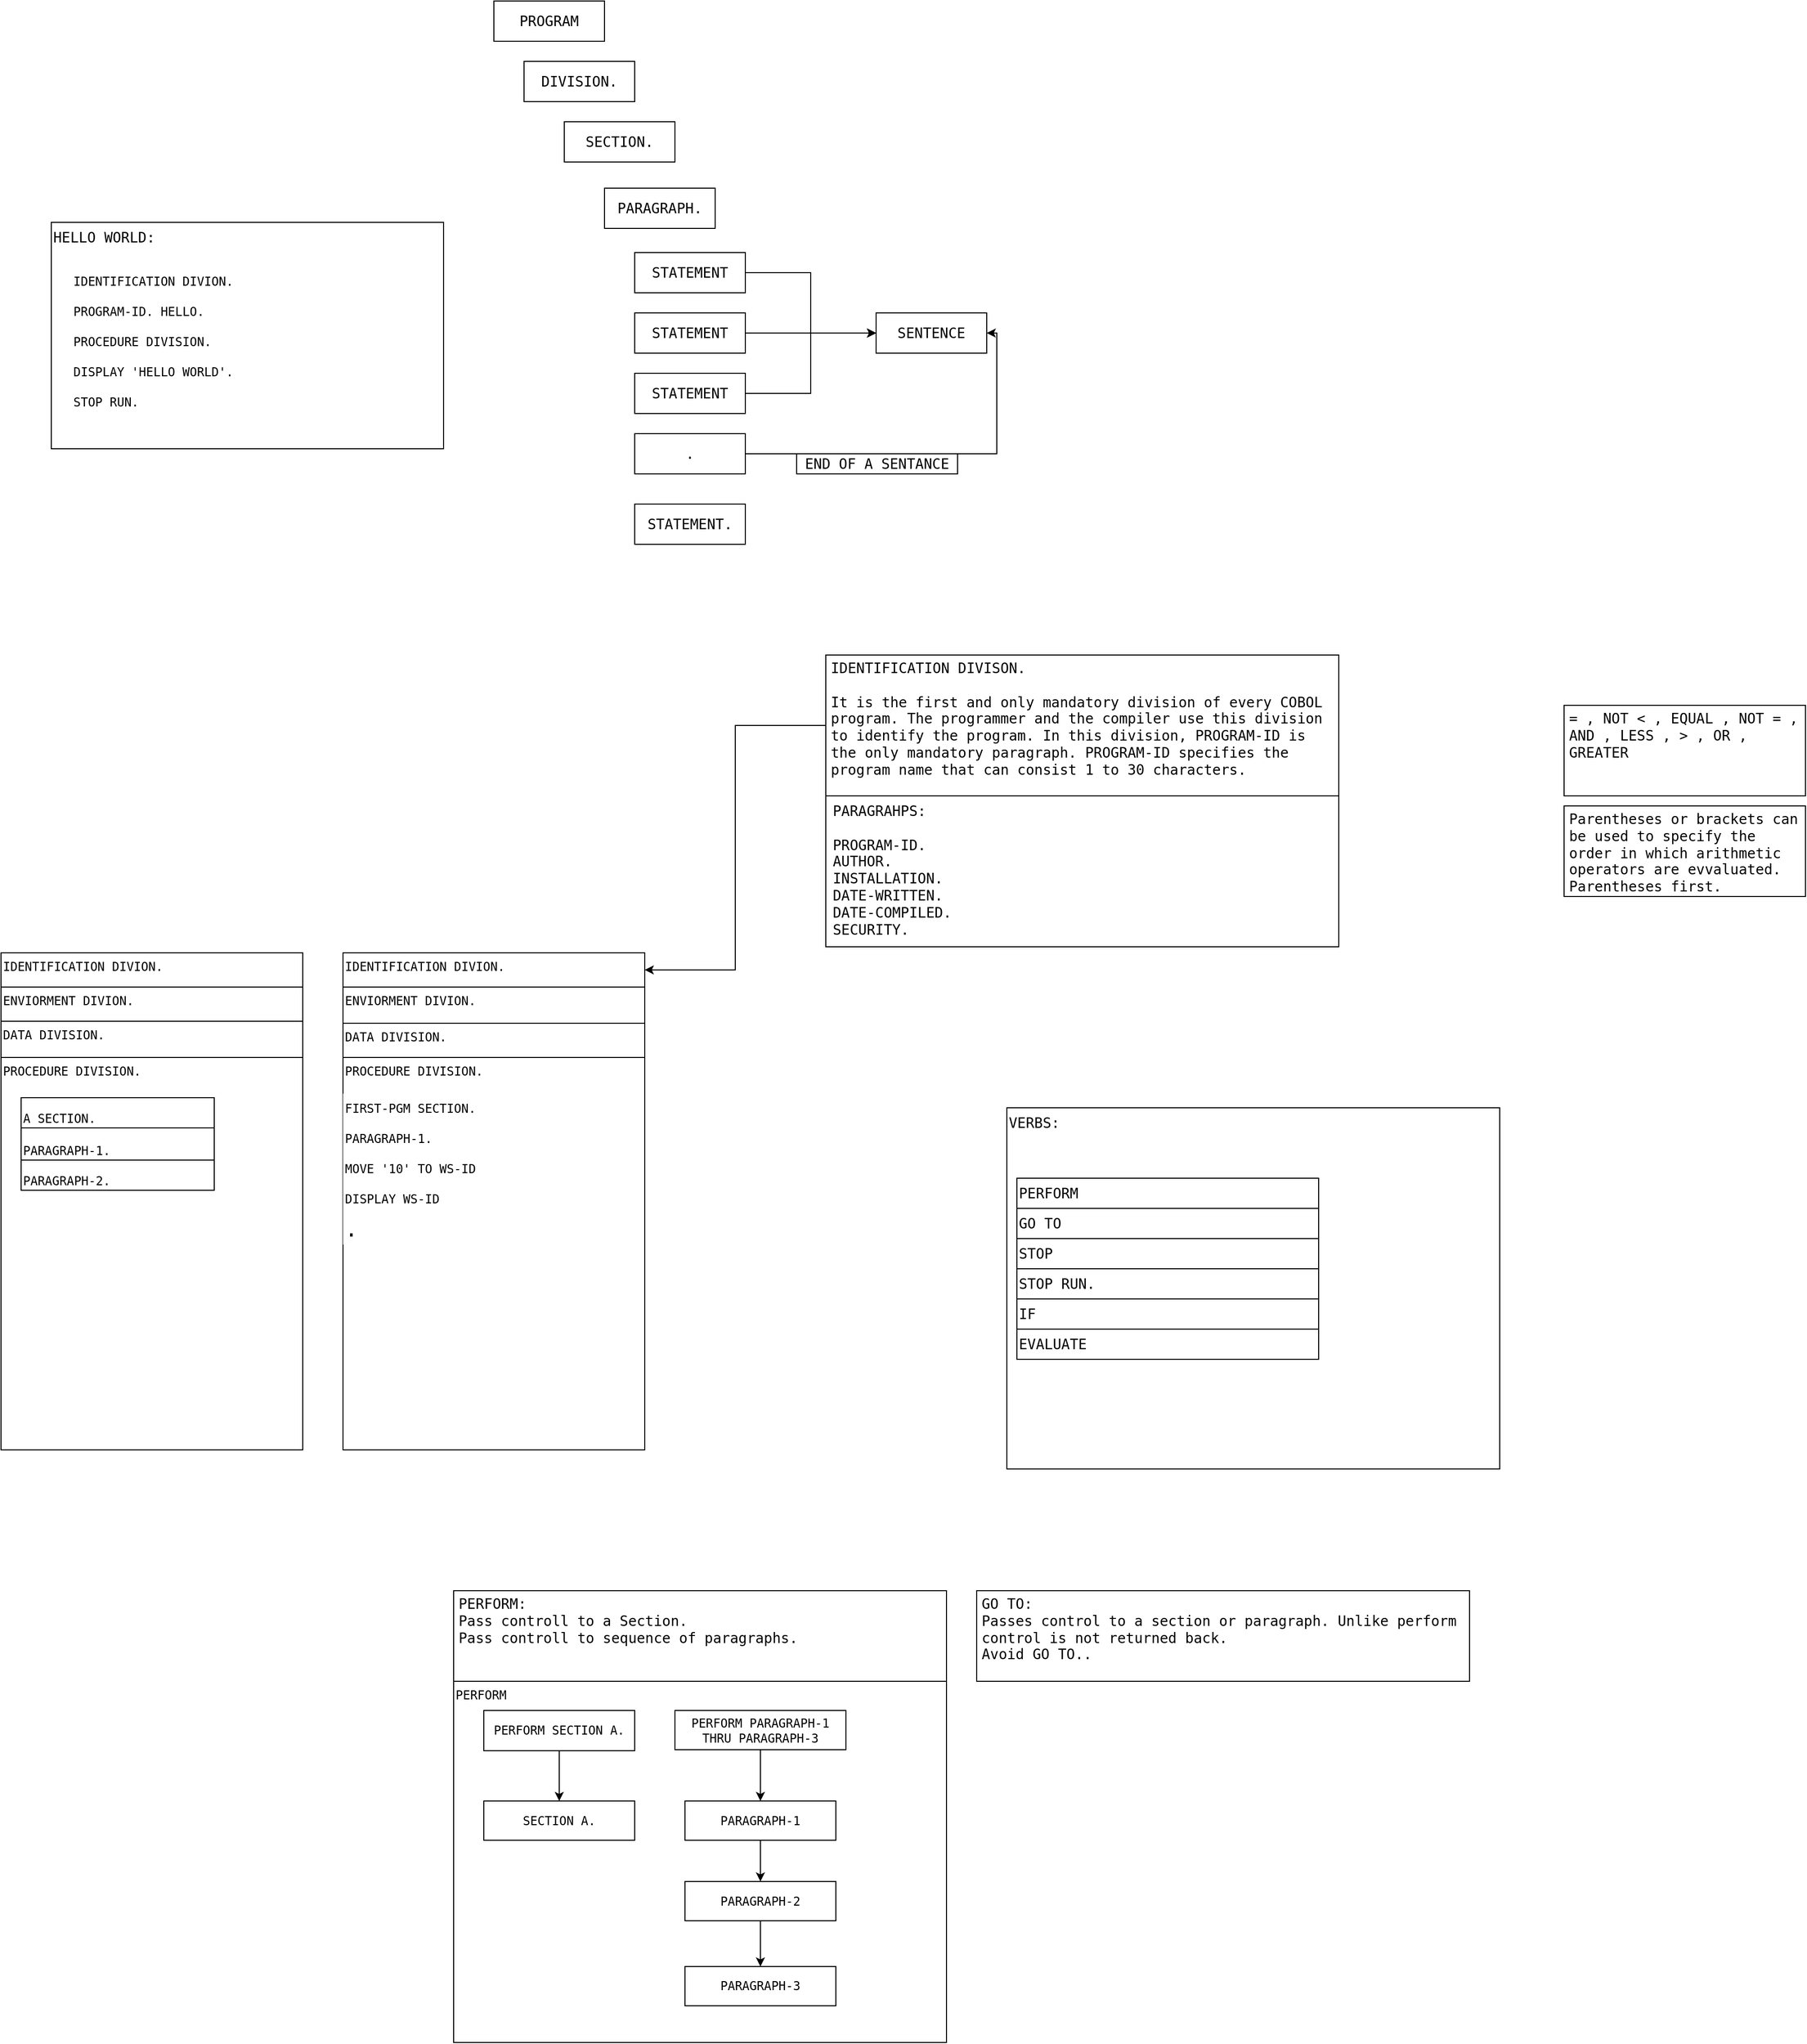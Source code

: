<mxfile version="17.1.4" type="github">
  <diagram id="C5RBs43oDa-KdzZeNtuy" name="Page-1">
    <mxGraphModel dx="2062" dy="2323" grid="1" gridSize="10" guides="1" tooltips="1" connect="1" arrows="1" fold="1" page="1" pageScale="1" pageWidth="827" pageHeight="1169" math="0" shadow="0">
      <root>
        <mxCell id="WIyWlLk6GJQsqaUBKTNV-0" />
        <mxCell id="WIyWlLk6GJQsqaUBKTNV-1" parent="WIyWlLk6GJQsqaUBKTNV-0" />
        <mxCell id="2tYrgcLPRN9kF1lHlc3L-101" value="&lt;font style=&quot;font-size: 14px&quot;&gt;HELLO WORLD:&lt;/font&gt;" style="rounded=0;whiteSpace=wrap;html=1;sketch=0;fontSize=12;align=left;verticalAlign=top;fontFamily=monospace,monospace;" vertex="1" parent="WIyWlLk6GJQsqaUBKTNV-1">
          <mxGeometry x="150" y="-740" width="390" height="225" as="geometry" />
        </mxCell>
        <mxCell id="2tYrgcLPRN9kF1lHlc3L-31" value="PROCEDURE DIVISION." style="rounded=0;whiteSpace=wrap;html=1;sketch=0;verticalAlign=top;align=left;fontFamily=monospace,monospace;" vertex="1" parent="WIyWlLk6GJQsqaUBKTNV-1">
          <mxGeometry x="100" y="90" width="300" height="390" as="geometry" />
        </mxCell>
        <mxCell id="zkfFHV4jXpPFQw0GAbJ--17" value="A SECTION." style="swimlane;fontStyle=0;align=left;verticalAlign=bottom;childLayout=stackLayout;horizontal=1;startSize=30;horizontalStack=0;resizeParent=1;resizeLast=0;collapsible=1;marginBottom=0;rounded=0;shadow=0;strokeWidth=1;spacingBottom=0;spacingRight=0;fontFamily=monospace,monospace;" parent="WIyWlLk6GJQsqaUBKTNV-1" vertex="1">
          <mxGeometry x="120" y="130" width="192" height="92" as="geometry">
            <mxRectangle x="120" y="200" width="160" height="26" as="alternateBounds" />
          </mxGeometry>
        </mxCell>
        <mxCell id="2tYrgcLPRN9kF1lHlc3L-23" value="PARAGRAPH-1." style="swimlane;fontStyle=0;align=left;verticalAlign=bottom;childLayout=stackLayout;horizontal=1;startSize=32;horizontalStack=0;resizeParent=1;resizeLast=0;collapsible=1;marginBottom=0;rounded=0;shadow=0;strokeWidth=1;fontFamily=monospace,monospace;" vertex="1" collapsed="1" parent="zkfFHV4jXpPFQw0GAbJ--17">
          <mxGeometry y="30" width="192" height="32" as="geometry">
            <mxRectangle y="30" width="192" height="174" as="alternateBounds" />
          </mxGeometry>
        </mxCell>
        <mxCell id="2tYrgcLPRN9kF1lHlc3L-25" value="    Statement" style="text;align=left;verticalAlign=top;spacingLeft=4;spacingRight=4;overflow=hidden;rotatable=0;points=[[0,0.5],[1,0.5]];portConstraint=eastwest;rounded=0;shadow=0;html=0;" vertex="1" parent="2tYrgcLPRN9kF1lHlc3L-23">
          <mxGeometry y="32" width="192" height="26" as="geometry" />
        </mxCell>
        <mxCell id="2tYrgcLPRN9kF1lHlc3L-26" value="    Statement" style="text;align=left;verticalAlign=top;spacingLeft=4;spacingRight=4;overflow=hidden;rotatable=0;points=[[0,0.5],[1,0.5]];portConstraint=eastwest;rounded=0;shadow=0;html=0;" vertex="1" parent="2tYrgcLPRN9kF1lHlc3L-23">
          <mxGeometry y="58" width="192" height="28" as="geometry" />
        </mxCell>
        <mxCell id="2tYrgcLPRN9kF1lHlc3L-27" value="    ." style="text;align=left;verticalAlign=top;spacingLeft=4;spacingRight=4;overflow=hidden;rotatable=0;points=[[0,0.5],[1,0.5]];portConstraint=eastwest;rounded=0;shadow=0;html=0;" vertex="1" parent="2tYrgcLPRN9kF1lHlc3L-23">
          <mxGeometry y="86" width="192" height="28" as="geometry" />
        </mxCell>
        <mxCell id="2tYrgcLPRN9kF1lHlc3L-28" value="" style="line;html=1;strokeWidth=1;align=left;verticalAlign=middle;spacingTop=-1;spacingLeft=3;spacingRight=3;rotatable=0;labelPosition=right;points=[];portConstraint=eastwest;" vertex="1" parent="2tYrgcLPRN9kF1lHlc3L-23">
          <mxGeometry y="114" width="192" height="8" as="geometry" />
        </mxCell>
        <mxCell id="2tYrgcLPRN9kF1lHlc3L-29" value="    Statement." style="text;align=left;verticalAlign=top;spacingLeft=4;spacingRight=4;overflow=hidden;rotatable=0;points=[[0,0.5],[1,0.5]];portConstraint=eastwest;rounded=0;shadow=0;html=0;" vertex="1" parent="2tYrgcLPRN9kF1lHlc3L-23">
          <mxGeometry y="122" width="192" height="26" as="geometry" />
        </mxCell>
        <mxCell id="2tYrgcLPRN9kF1lHlc3L-32" value="    Statement." style="text;align=left;verticalAlign=top;spacingLeft=4;spacingRight=4;overflow=hidden;rotatable=0;points=[[0,0.5],[1,0.5]];portConstraint=eastwest;rounded=0;shadow=0;html=0;" vertex="1" parent="2tYrgcLPRN9kF1lHlc3L-23">
          <mxGeometry y="148" width="192" height="26" as="geometry" />
        </mxCell>
        <mxCell id="2tYrgcLPRN9kF1lHlc3L-5" value="PARAGRAPH-2." style="swimlane;fontStyle=0;align=left;verticalAlign=bottom;childLayout=stackLayout;horizontal=1;startSize=30;horizontalStack=0;resizeParent=1;resizeLast=0;collapsible=1;marginBottom=0;rounded=0;shadow=0;strokeWidth=1;fontFamily=monospace,monospace;" vertex="1" collapsed="1" parent="zkfFHV4jXpPFQw0GAbJ--17">
          <mxGeometry y="62" width="192" height="30" as="geometry">
            <mxRectangle y="62" width="192" height="118" as="alternateBounds" />
          </mxGeometry>
        </mxCell>
        <mxCell id="2tYrgcLPRN9kF1lHlc3L-7" value="    Statement" style="text;align=left;verticalAlign=top;spacingLeft=4;spacingRight=4;overflow=hidden;rotatable=0;points=[[0,0.5],[1,0.5]];portConstraint=eastwest;rounded=0;shadow=0;html=0;" vertex="1" parent="2tYrgcLPRN9kF1lHlc3L-5">
          <mxGeometry y="30" width="192" height="26" as="geometry" />
        </mxCell>
        <mxCell id="2tYrgcLPRN9kF1lHlc3L-14" value="    Statement" style="text;align=left;verticalAlign=top;spacingLeft=4;spacingRight=4;overflow=hidden;rotatable=0;points=[[0,0.5],[1,0.5]];portConstraint=eastwest;rounded=0;shadow=0;html=0;" vertex="1" parent="2tYrgcLPRN9kF1lHlc3L-5">
          <mxGeometry y="56" width="192" height="28" as="geometry" />
        </mxCell>
        <mxCell id="2tYrgcLPRN9kF1lHlc3L-11" value="" style="line;html=1;strokeWidth=1;align=left;verticalAlign=middle;spacingTop=-1;spacingLeft=3;spacingRight=3;rotatable=0;labelPosition=right;points=[];portConstraint=eastwest;" vertex="1" parent="2tYrgcLPRN9kF1lHlc3L-5">
          <mxGeometry y="84" width="192" height="8" as="geometry" />
        </mxCell>
        <mxCell id="2tYrgcLPRN9kF1lHlc3L-8" value="    Statement." style="text;align=left;verticalAlign=top;spacingLeft=4;spacingRight=4;overflow=hidden;rotatable=0;points=[[0,0.5],[1,0.5]];portConstraint=eastwest;rounded=0;shadow=0;html=0;" vertex="1" parent="2tYrgcLPRN9kF1lHlc3L-5">
          <mxGeometry y="92" width="192" height="24" as="geometry" />
        </mxCell>
        <mxCell id="2tYrgcLPRN9kF1lHlc3L-33" value="DATA DIVISION." style="rounded=0;whiteSpace=wrap;html=1;sketch=0;verticalAlign=top;align=left;fontFamily=monospace,monospace;" vertex="1" parent="WIyWlLk6GJQsqaUBKTNV-1">
          <mxGeometry x="100" y="54" width="300" height="36" as="geometry" />
        </mxCell>
        <mxCell id="2tYrgcLPRN9kF1lHlc3L-34" value="ENVIORMENT DIVION." style="rounded=0;whiteSpace=wrap;html=1;sketch=0;verticalAlign=top;align=left;fontFamily=monospace,monospace;" vertex="1" parent="WIyWlLk6GJQsqaUBKTNV-1">
          <mxGeometry x="100" y="20" width="300" height="34" as="geometry" />
        </mxCell>
        <mxCell id="2tYrgcLPRN9kF1lHlc3L-35" value="IDENTIFICATION DIVION." style="rounded=0;whiteSpace=wrap;html=1;sketch=0;verticalAlign=top;align=left;fontFamily=monospace,monospace;" vertex="1" parent="WIyWlLk6GJQsqaUBKTNV-1">
          <mxGeometry x="100" y="-14" width="300" height="34" as="geometry" />
        </mxCell>
        <mxCell id="2tYrgcLPRN9kF1lHlc3L-41" value="PROCEDURE DIVISION." style="rounded=0;whiteSpace=wrap;html=1;sketch=0;verticalAlign=top;align=left;fontFamily=monospace,monospace;" vertex="1" parent="WIyWlLk6GJQsqaUBKTNV-1">
          <mxGeometry x="440" y="90" width="300" height="390" as="geometry" />
        </mxCell>
        <mxCell id="2tYrgcLPRN9kF1lHlc3L-55" value="DATA DIVISION." style="rounded=0;whiteSpace=wrap;html=1;sketch=0;verticalAlign=top;align=left;fontFamily=monospace,monospace;" vertex="1" parent="WIyWlLk6GJQsqaUBKTNV-1">
          <mxGeometry x="440" y="56" width="300" height="34" as="geometry" />
        </mxCell>
        <mxCell id="2tYrgcLPRN9kF1lHlc3L-56" value="ENVIORMENT DIVION." style="rounded=0;whiteSpace=wrap;html=1;sketch=0;verticalAlign=top;align=left;fontFamily=monospace,monospace;" vertex="1" parent="WIyWlLk6GJQsqaUBKTNV-1">
          <mxGeometry x="440" y="20" width="300" height="36" as="geometry" />
        </mxCell>
        <mxCell id="2tYrgcLPRN9kF1lHlc3L-57" value="IDENTIFICATION DIVION." style="rounded=0;whiteSpace=wrap;html=1;sketch=0;verticalAlign=top;align=left;fontFamily=monospace,monospace;" vertex="1" parent="WIyWlLk6GJQsqaUBKTNV-1">
          <mxGeometry x="440" y="-14" width="300" height="34" as="geometry" />
        </mxCell>
        <mxCell id="2tYrgcLPRN9kF1lHlc3L-36" value="FIRST-PGM SECTION." style="rounded=0;whiteSpace=wrap;html=1;sketch=0;strokeColor=none;align=left;fontFamily=monospace,monospace;" vertex="1" parent="WIyWlLk6GJQsqaUBKTNV-1">
          <mxGeometry x="440" y="126" width="150" height="30" as="geometry" />
        </mxCell>
        <mxCell id="2tYrgcLPRN9kF1lHlc3L-37" value="PARAGRAPH-1." style="rounded=0;whiteSpace=wrap;html=1;sketch=0;strokeColor=none;align=left;fontFamily=monospace,monospace;" vertex="1" parent="WIyWlLk6GJQsqaUBKTNV-1">
          <mxGeometry x="440" y="156" width="150" height="30" as="geometry" />
        </mxCell>
        <mxCell id="2tYrgcLPRN9kF1lHlc3L-38" value="MOVE &#39;10&#39; TO WS-ID" style="rounded=0;whiteSpace=wrap;html=1;sketch=0;strokeColor=none;align=left;fontFamily=monospace,monospace;" vertex="1" parent="WIyWlLk6GJQsqaUBKTNV-1">
          <mxGeometry x="440" y="186" width="150" height="30" as="geometry" />
        </mxCell>
        <mxCell id="2tYrgcLPRN9kF1lHlc3L-39" value="DISPLAY WS-ID" style="rounded=0;whiteSpace=wrap;html=1;sketch=0;strokeColor=none;align=left;fontFamily=monospace,monospace;" vertex="1" parent="WIyWlLk6GJQsqaUBKTNV-1">
          <mxGeometry x="440" y="216" width="150" height="30" as="geometry" />
        </mxCell>
        <mxCell id="2tYrgcLPRN9kF1lHlc3L-40" value="&lt;font style=&quot;font-size: 21px&quot;&gt;.&lt;/font&gt;" style="rounded=0;whiteSpace=wrap;html=1;sketch=0;strokeColor=none;align=left;fontFamily=monospace,monospace;" vertex="1" parent="WIyWlLk6GJQsqaUBKTNV-1">
          <mxGeometry x="440" y="246" width="150" height="30" as="geometry" />
        </mxCell>
        <mxCell id="2tYrgcLPRN9kF1lHlc3L-58" value="IDENTIFICATION DIVISON.&lt;br&gt;&lt;br&gt;It is the first and only mandatory division of every COBOL program. The programmer and the compiler use this division to identify the program. In this division, PROGRAM-ID is the only mandatory paragraph. PROGRAM-ID specifies the program name that can consist 1 to 30 characters." style="rounded=0;sketch=0;fontSize=14;align=left;verticalAlign=top;fontFamily=monospace,monospace;spacing=0;whiteSpace=wrap;html=1;spacingTop=0;spacingLeft=5;spacingRight=5;" vertex="1" parent="WIyWlLk6GJQsqaUBKTNV-1">
          <mxGeometry x="920" y="-310" width="510" height="140" as="geometry" />
        </mxCell>
        <mxCell id="2tYrgcLPRN9kF1lHlc3L-59" value="" style="endArrow=classic;html=1;rounded=0;fontSize=21;edgeStyle=orthogonalEdgeStyle;entryX=1;entryY=0.5;entryDx=0;entryDy=0;exitX=0;exitY=0.5;exitDx=0;exitDy=0;fontFamily=monospace,monospace;" edge="1" parent="WIyWlLk6GJQsqaUBKTNV-1" source="2tYrgcLPRN9kF1lHlc3L-58" target="2tYrgcLPRN9kF1lHlc3L-57">
          <mxGeometry width="50" height="50" relative="1" as="geometry">
            <mxPoint x="970" y="102" as="sourcePoint" />
            <mxPoint x="1020" y="52" as="targetPoint" />
          </mxGeometry>
        </mxCell>
        <mxCell id="2tYrgcLPRN9kF1lHlc3L-60" value="PERFORM" style="rounded=0;whiteSpace=wrap;html=1;sketch=0;fontSize=12;align=left;verticalAlign=top;fontFamily=monospace,monospace;" vertex="1" parent="WIyWlLk6GJQsqaUBKTNV-1">
          <mxGeometry x="550" y="710" width="490" height="359" as="geometry" />
        </mxCell>
        <mxCell id="2tYrgcLPRN9kF1lHlc3L-64" style="edgeStyle=orthogonalEdgeStyle;rounded=0;orthogonalLoop=1;jettySize=auto;html=1;exitX=0.5;exitY=1;exitDx=0;exitDy=0;entryX=0.5;entryY=0;entryDx=0;entryDy=0;fontSize=12;fontFamily=monospace,monospace;" edge="1" parent="WIyWlLk6GJQsqaUBKTNV-1" source="2tYrgcLPRN9kF1lHlc3L-61" target="2tYrgcLPRN9kF1lHlc3L-63">
          <mxGeometry relative="1" as="geometry" />
        </mxCell>
        <mxCell id="2tYrgcLPRN9kF1lHlc3L-61" value="PERFORM SECTION A." style="rounded=0;whiteSpace=wrap;html=1;sketch=0;fontSize=12;fontFamily=monospace,monospace;" vertex="1" parent="WIyWlLk6GJQsqaUBKTNV-1">
          <mxGeometry x="580" y="739" width="150" height="40" as="geometry" />
        </mxCell>
        <mxCell id="2tYrgcLPRN9kF1lHlc3L-68" style="edgeStyle=orthogonalEdgeStyle;rounded=0;orthogonalLoop=1;jettySize=auto;html=1;exitX=0.5;exitY=1;exitDx=0;exitDy=0;entryX=0.5;entryY=0;entryDx=0;entryDy=0;fontSize=12;fontFamily=monospace,monospace;" edge="1" parent="WIyWlLk6GJQsqaUBKTNV-1" source="2tYrgcLPRN9kF1lHlc3L-62" target="2tYrgcLPRN9kF1lHlc3L-65">
          <mxGeometry relative="1" as="geometry" />
        </mxCell>
        <mxCell id="2tYrgcLPRN9kF1lHlc3L-62" value="PERFORM PARAGRAPH-1&lt;br&gt;THRU PARAGRAPH-3" style="rounded=0;whiteSpace=wrap;html=1;sketch=0;fontSize=12;fontFamily=monospace,monospace;" vertex="1" parent="WIyWlLk6GJQsqaUBKTNV-1">
          <mxGeometry x="770" y="739" width="170" height="39" as="geometry" />
        </mxCell>
        <mxCell id="2tYrgcLPRN9kF1lHlc3L-63" value="SECTION A." style="rounded=0;whiteSpace=wrap;html=1;sketch=0;fontSize=12;fontFamily=monospace,monospace;" vertex="1" parent="WIyWlLk6GJQsqaUBKTNV-1">
          <mxGeometry x="580" y="829" width="150" height="39" as="geometry" />
        </mxCell>
        <mxCell id="2tYrgcLPRN9kF1lHlc3L-69" style="edgeStyle=orthogonalEdgeStyle;rounded=0;orthogonalLoop=1;jettySize=auto;html=1;exitX=0.5;exitY=1;exitDx=0;exitDy=0;fontSize=12;fontFamily=monospace,monospace;" edge="1" parent="WIyWlLk6GJQsqaUBKTNV-1" source="2tYrgcLPRN9kF1lHlc3L-65" target="2tYrgcLPRN9kF1lHlc3L-66">
          <mxGeometry relative="1" as="geometry" />
        </mxCell>
        <mxCell id="2tYrgcLPRN9kF1lHlc3L-65" value="PARAGRAPH-1" style="rounded=0;whiteSpace=wrap;html=1;sketch=0;fontSize=12;fontFamily=monospace,monospace;" vertex="1" parent="WIyWlLk6GJQsqaUBKTNV-1">
          <mxGeometry x="780" y="829" width="150" height="39" as="geometry" />
        </mxCell>
        <mxCell id="2tYrgcLPRN9kF1lHlc3L-70" style="edgeStyle=orthogonalEdgeStyle;rounded=0;orthogonalLoop=1;jettySize=auto;html=1;exitX=0.5;exitY=1;exitDx=0;exitDy=0;fontSize=12;fontFamily=monospace,monospace;" edge="1" parent="WIyWlLk6GJQsqaUBKTNV-1" source="2tYrgcLPRN9kF1lHlc3L-66" target="2tYrgcLPRN9kF1lHlc3L-67">
          <mxGeometry relative="1" as="geometry" />
        </mxCell>
        <mxCell id="2tYrgcLPRN9kF1lHlc3L-66" value="PARAGRAPH-2" style="rounded=0;whiteSpace=wrap;html=1;sketch=0;fontSize=12;fontFamily=monospace,monospace;" vertex="1" parent="WIyWlLk6GJQsqaUBKTNV-1">
          <mxGeometry x="780" y="909" width="150" height="39" as="geometry" />
        </mxCell>
        <mxCell id="2tYrgcLPRN9kF1lHlc3L-67" value="PARAGRAPH-3" style="rounded=0;whiteSpace=wrap;html=1;sketch=0;fontSize=12;fontFamily=monospace,monospace;" vertex="1" parent="WIyWlLk6GJQsqaUBKTNV-1">
          <mxGeometry x="780" y="993.5" width="150" height="39" as="geometry" />
        </mxCell>
        <mxCell id="2tYrgcLPRN9kF1lHlc3L-72" style="edgeStyle=orthogonalEdgeStyle;rounded=0;orthogonalLoop=1;jettySize=auto;html=1;exitX=0.5;exitY=1;exitDx=0;exitDy=0;fontSize=12;fontFamily=monospace,monospace;" edge="1" parent="WIyWlLk6GJQsqaUBKTNV-1">
          <mxGeometry relative="1" as="geometry">
            <mxPoint x="795" y="710" as="sourcePoint" />
            <mxPoint x="795" y="710" as="targetPoint" />
          </mxGeometry>
        </mxCell>
        <mxCell id="2tYrgcLPRN9kF1lHlc3L-76" value="&lt;font&gt;IDENTIFICATION DIVION.&lt;/font&gt;" style="rounded=0;whiteSpace=wrap;html=1;sketch=0;verticalAlign=top;align=left;fontFamily=monospace,monospace;strokeColor=none;" vertex="1" parent="WIyWlLk6GJQsqaUBKTNV-1">
          <mxGeometry x="170" y="-695" width="300" height="30" as="geometry" />
        </mxCell>
        <mxCell id="2tYrgcLPRN9kF1lHlc3L-77" value="PROGRAM-ID. HELLO." style="rounded=0;whiteSpace=wrap;html=1;sketch=0;verticalAlign=top;align=left;fontFamily=monospace,monospace;strokeColor=none;" vertex="1" parent="WIyWlLk6GJQsqaUBKTNV-1">
          <mxGeometry x="170" y="-665" width="300" height="30" as="geometry" />
        </mxCell>
        <mxCell id="2tYrgcLPRN9kF1lHlc3L-78" value="PROCEDURE DIVISION." style="rounded=0;whiteSpace=wrap;html=1;sketch=0;verticalAlign=top;align=left;fontFamily=monospace,monospace;strokeColor=none;" vertex="1" parent="WIyWlLk6GJQsqaUBKTNV-1">
          <mxGeometry x="170" y="-635" width="300" height="30" as="geometry" />
        </mxCell>
        <mxCell id="2tYrgcLPRN9kF1lHlc3L-79" value="DISPLAY &#39;HELLO WORLD&#39;." style="rounded=0;whiteSpace=wrap;html=1;sketch=0;verticalAlign=top;align=left;fontFamily=monospace,monospace;strokeColor=none;" vertex="1" parent="WIyWlLk6GJQsqaUBKTNV-1">
          <mxGeometry x="170" y="-605" width="300" height="30" as="geometry" />
        </mxCell>
        <mxCell id="2tYrgcLPRN9kF1lHlc3L-80" value="&lt;div&gt;STOP RUN.&lt;/div&gt;&lt;div&gt;&lt;br&gt;&lt;/div&gt;" style="rounded=0;whiteSpace=wrap;html=1;sketch=0;verticalAlign=top;align=left;fontFamily=monospace,monospace;strokeColor=none;" vertex="1" parent="WIyWlLk6GJQsqaUBKTNV-1">
          <mxGeometry x="170" y="-575" width="300" height="30" as="geometry" />
        </mxCell>
        <mxCell id="2tYrgcLPRN9kF1lHlc3L-81" value="&lt;div style=&quot;font-size: 14px&quot;&gt;&lt;font style=&quot;font-size: 14px&quot;&gt;PARAGRAHPS:&lt;/font&gt;&lt;/div&gt;&lt;div style=&quot;font-size: 14px&quot;&gt;&lt;font style=&quot;font-size: 14px&quot;&gt;&lt;br&gt;&lt;/font&gt;&lt;/div&gt;&lt;div style=&quot;font-size: 14px&quot;&gt;&lt;font style=&quot;font-size: 14px&quot;&gt;PROGRAM-ID.&lt;/font&gt;&lt;/div&gt;&lt;div style=&quot;font-size: 14px&quot;&gt;&lt;font style=&quot;font-size: 14px&quot;&gt;AUTHOR.&lt;/font&gt;&lt;/div&gt;&lt;div style=&quot;font-size: 14px&quot;&gt;&lt;font style=&quot;font-size: 14px&quot;&gt;INSTALLATION.&lt;/font&gt;&lt;/div&gt;&lt;div style=&quot;font-size: 14px&quot;&gt;&lt;font style=&quot;font-size: 14px&quot;&gt;DATE-WRITTEN.&lt;/font&gt;&lt;/div&gt;&lt;div style=&quot;font-size: 14px&quot;&gt;&lt;font style=&quot;font-size: 14px&quot;&gt;DATE-COMPILED.&lt;/font&gt;&lt;/div&gt;&lt;div style=&quot;font-size: 14px&quot;&gt;&lt;font style=&quot;font-size: 14px&quot;&gt;SECURITY.&lt;/font&gt;&lt;/div&gt;" style="rounded=0;whiteSpace=wrap;html=1;sketch=0;verticalAlign=top;align=left;fontFamily=monospace,monospace;spacingLeft=5;spacingRight=5;" vertex="1" parent="WIyWlLk6GJQsqaUBKTNV-1">
          <mxGeometry x="920" y="-170" width="510" height="150" as="geometry" />
        </mxCell>
        <mxCell id="2tYrgcLPRN9kF1lHlc3L-82" value="PROGRAM" style="rounded=0;whiteSpace=wrap;html=1;sketch=0;fontFamily=monospace,monospace;fontSize=14;" vertex="1" parent="WIyWlLk6GJQsqaUBKTNV-1">
          <mxGeometry x="590" y="-960" width="110" height="40" as="geometry" />
        </mxCell>
        <mxCell id="2tYrgcLPRN9kF1lHlc3L-83" value="DIVISION." style="rounded=0;whiteSpace=wrap;html=1;sketch=0;fontFamily=monospace,monospace;fontSize=14;" vertex="1" parent="WIyWlLk6GJQsqaUBKTNV-1">
          <mxGeometry x="620" y="-900" width="110" height="40" as="geometry" />
        </mxCell>
        <mxCell id="2tYrgcLPRN9kF1lHlc3L-84" value="SECTION." style="rounded=0;whiteSpace=wrap;html=1;sketch=0;fontFamily=monospace,monospace;fontSize=14;" vertex="1" parent="WIyWlLk6GJQsqaUBKTNV-1">
          <mxGeometry x="660" y="-840" width="110" height="40" as="geometry" />
        </mxCell>
        <mxCell id="2tYrgcLPRN9kF1lHlc3L-85" value="PARAGRAPH." style="rounded=0;whiteSpace=wrap;html=1;sketch=0;fontFamily=monospace,monospace;fontSize=14;" vertex="1" parent="WIyWlLk6GJQsqaUBKTNV-1">
          <mxGeometry x="700" y="-774" width="110" height="40" as="geometry" />
        </mxCell>
        <mxCell id="2tYrgcLPRN9kF1lHlc3L-86" value="STATEMENT" style="rounded=0;whiteSpace=wrap;html=1;sketch=0;fontFamily=monospace,monospace;fontSize=14;" vertex="1" parent="WIyWlLk6GJQsqaUBKTNV-1">
          <mxGeometry x="730" y="-710" width="110" height="40" as="geometry" />
        </mxCell>
        <mxCell id="2tYrgcLPRN9kF1lHlc3L-87" value="STATEMENT" style="rounded=0;whiteSpace=wrap;html=1;sketch=0;fontFamily=monospace,monospace;fontSize=14;" vertex="1" parent="WIyWlLk6GJQsqaUBKTNV-1">
          <mxGeometry x="730" y="-650" width="110" height="40" as="geometry" />
        </mxCell>
        <mxCell id="2tYrgcLPRN9kF1lHlc3L-88" value="STATEMENT" style="rounded=0;whiteSpace=wrap;html=1;sketch=0;fontFamily=monospace,monospace;fontSize=14;" vertex="1" parent="WIyWlLk6GJQsqaUBKTNV-1">
          <mxGeometry x="730" y="-590" width="110" height="40" as="geometry" />
        </mxCell>
        <mxCell id="2tYrgcLPRN9kF1lHlc3L-89" value="." style="rounded=0;whiteSpace=wrap;html=1;sketch=0;fontFamily=monospace,monospace;fontSize=14;" vertex="1" parent="WIyWlLk6GJQsqaUBKTNV-1">
          <mxGeometry x="730" y="-530" width="110" height="40" as="geometry" />
        </mxCell>
        <mxCell id="2tYrgcLPRN9kF1lHlc3L-90" value="STATEMENT." style="rounded=0;whiteSpace=wrap;html=1;sketch=0;fontFamily=monospace,monospace;fontSize=14;" vertex="1" parent="WIyWlLk6GJQsqaUBKTNV-1">
          <mxGeometry x="730" y="-460" width="110" height="40" as="geometry" />
        </mxCell>
        <mxCell id="2tYrgcLPRN9kF1lHlc3L-91" value="SENTENCE" style="rounded=0;whiteSpace=wrap;html=1;sketch=0;fontFamily=monospace,monospace;fontSize=14;" vertex="1" parent="WIyWlLk6GJQsqaUBKTNV-1">
          <mxGeometry x="970" y="-650" width="110" height="40" as="geometry" />
        </mxCell>
        <mxCell id="2tYrgcLPRN9kF1lHlc3L-92" value="" style="endArrow=classic;html=1;rounded=0;fontSize=21;edgeStyle=orthogonalEdgeStyle;entryX=0;entryY=0.5;entryDx=0;entryDy=0;exitX=1;exitY=0.5;exitDx=0;exitDy=0;fontFamily=monospace,monospace;" edge="1" parent="WIyWlLk6GJQsqaUBKTNV-1" source="2tYrgcLPRN9kF1lHlc3L-86" target="2tYrgcLPRN9kF1lHlc3L-91">
          <mxGeometry width="50" height="50" relative="1" as="geometry">
            <mxPoint x="1300" y="-697.5" as="sourcePoint" />
            <mxPoint x="1120" y="-442.5" as="targetPoint" />
          </mxGeometry>
        </mxCell>
        <mxCell id="2tYrgcLPRN9kF1lHlc3L-93" value="" style="endArrow=classic;html=1;rounded=0;fontSize=21;edgeStyle=orthogonalEdgeStyle;entryX=0;entryY=0.5;entryDx=0;entryDy=0;exitX=1;exitY=0.5;exitDx=0;exitDy=0;fontFamily=monospace,monospace;" edge="1" parent="WIyWlLk6GJQsqaUBKTNV-1" source="2tYrgcLPRN9kF1lHlc3L-87" target="2tYrgcLPRN9kF1lHlc3L-91">
          <mxGeometry width="50" height="50" relative="1" as="geometry">
            <mxPoint x="850" y="-680" as="sourcePoint" />
            <mxPoint x="980" y="-600" as="targetPoint" />
          </mxGeometry>
        </mxCell>
        <mxCell id="2tYrgcLPRN9kF1lHlc3L-94" value="" style="endArrow=classic;html=1;rounded=0;fontSize=21;edgeStyle=orthogonalEdgeStyle;entryX=0;entryY=0.5;entryDx=0;entryDy=0;exitX=1;exitY=0.5;exitDx=0;exitDy=0;fontFamily=monospace,monospace;" edge="1" parent="WIyWlLk6GJQsqaUBKTNV-1" source="2tYrgcLPRN9kF1lHlc3L-88" target="2tYrgcLPRN9kF1lHlc3L-91">
          <mxGeometry width="50" height="50" relative="1" as="geometry">
            <mxPoint x="850" y="-620" as="sourcePoint" />
            <mxPoint x="980" y="-600" as="targetPoint" />
          </mxGeometry>
        </mxCell>
        <mxCell id="2tYrgcLPRN9kF1lHlc3L-95" value="" style="endArrow=classic;html=1;rounded=0;fontSize=21;edgeStyle=orthogonalEdgeStyle;entryX=1;entryY=0.5;entryDx=0;entryDy=0;exitX=1;exitY=0.5;exitDx=0;exitDy=0;fontFamily=monospace,monospace;" edge="1" parent="WIyWlLk6GJQsqaUBKTNV-1" source="2tYrgcLPRN9kF1lHlc3L-89" target="2tYrgcLPRN9kF1lHlc3L-91">
          <mxGeometry width="50" height="50" relative="1" as="geometry">
            <mxPoint x="980" y="-480" as="sourcePoint" />
            <mxPoint x="1110" y="-540" as="targetPoint" />
          </mxGeometry>
        </mxCell>
        <mxCell id="2tYrgcLPRN9kF1lHlc3L-96" value="END OF A SENTANCE" style="rounded=0;whiteSpace=wrap;html=1;sketch=0;fontFamily=monospace,monospace;fontSize=14;" vertex="1" parent="WIyWlLk6GJQsqaUBKTNV-1">
          <mxGeometry x="891" y="-510" width="160" height="20" as="geometry" />
        </mxCell>
        <mxCell id="2tYrgcLPRN9kF1lHlc3L-97" value="&lt;font style=&quot;font-size: 14px&quot;&gt;VERBS:&lt;/font&gt;" style="rounded=0;whiteSpace=wrap;html=1;sketch=0;fontSize=12;align=left;verticalAlign=top;fontFamily=monospace,monospace;" vertex="1" parent="WIyWlLk6GJQsqaUBKTNV-1">
          <mxGeometry x="1100" y="140" width="490" height="359" as="geometry" />
        </mxCell>
        <mxCell id="2tYrgcLPRN9kF1lHlc3L-98" value="&lt;font style=&quot;font-size: 14px&quot;&gt;PERFORM&lt;/font&gt;" style="rounded=0;whiteSpace=wrap;html=1;sketch=0;verticalAlign=top;align=left;fontFamily=monospace,monospace;" vertex="1" parent="WIyWlLk6GJQsqaUBKTNV-1">
          <mxGeometry x="1110" y="210" width="300" height="30" as="geometry" />
        </mxCell>
        <mxCell id="2tYrgcLPRN9kF1lHlc3L-99" value="&lt;font style=&quot;font-size: 14px&quot;&gt;GO TO&lt;/font&gt;" style="rounded=0;whiteSpace=wrap;html=1;sketch=0;verticalAlign=top;align=left;fontFamily=monospace,monospace;" vertex="1" parent="WIyWlLk6GJQsqaUBKTNV-1">
          <mxGeometry x="1110" y="240" width="300" height="30" as="geometry" />
        </mxCell>
        <mxCell id="2tYrgcLPRN9kF1lHlc3L-100" value="PERFORM:&lt;br&gt;&lt;div&gt;Pass controll to a Section.&lt;/div&gt;&lt;div&gt;Pass controll to sequence of paragraphs.&lt;br&gt;&lt;/div&gt;&lt;div&gt;&lt;br&gt;&lt;/div&gt;" style="rounded=0;sketch=0;fontSize=14;align=left;verticalAlign=top;fontFamily=monospace,monospace;spacing=0;whiteSpace=wrap;html=1;spacingTop=0;spacingLeft=5;spacingRight=5;" vertex="1" parent="WIyWlLk6GJQsqaUBKTNV-1">
          <mxGeometry x="550" y="620" width="490" height="90" as="geometry" />
        </mxCell>
        <mxCell id="2tYrgcLPRN9kF1lHlc3L-102" value="GO TO:&lt;br&gt;Passes control to a section or paragraph. Unlike perform control is not returned back.&amp;nbsp;&lt;br&gt;Avoid GO TO.." style="rounded=0;sketch=0;fontSize=14;align=left;verticalAlign=top;fontFamily=monospace,monospace;spacing=0;whiteSpace=wrap;html=1;spacingTop=0;spacingLeft=5;spacingRight=5;" vertex="1" parent="WIyWlLk6GJQsqaUBKTNV-1">
          <mxGeometry x="1070" y="620" width="490" height="90" as="geometry" />
        </mxCell>
        <mxCell id="2tYrgcLPRN9kF1lHlc3L-103" value="&lt;font style=&quot;font-size: 14px&quot;&gt;STOP&lt;/font&gt;" style="rounded=0;whiteSpace=wrap;html=1;sketch=0;verticalAlign=top;align=left;fontFamily=monospace,monospace;" vertex="1" parent="WIyWlLk6GJQsqaUBKTNV-1">
          <mxGeometry x="1110" y="270" width="300" height="30" as="geometry" />
        </mxCell>
        <mxCell id="2tYrgcLPRN9kF1lHlc3L-104" value="&lt;font style=&quot;font-size: 14px&quot;&gt;STOP RUN.&lt;/font&gt;" style="rounded=0;whiteSpace=wrap;html=1;sketch=0;verticalAlign=top;align=left;fontFamily=monospace,monospace;" vertex="1" parent="WIyWlLk6GJQsqaUBKTNV-1">
          <mxGeometry x="1110" y="300" width="300" height="30" as="geometry" />
        </mxCell>
        <mxCell id="2tYrgcLPRN9kF1lHlc3L-105" value="&lt;font style=&quot;font-size: 14px&quot;&gt;IF&lt;/font&gt;" style="rounded=0;whiteSpace=wrap;html=1;sketch=0;verticalAlign=top;align=left;fontFamily=monospace,monospace;" vertex="1" parent="WIyWlLk6GJQsqaUBKTNV-1">
          <mxGeometry x="1110" y="330" width="300" height="30" as="geometry" />
        </mxCell>
        <mxCell id="2tYrgcLPRN9kF1lHlc3L-106" value="&lt;font style=&quot;font-size: 14px&quot;&gt;EVALUATE&lt;/font&gt;" style="rounded=0;whiteSpace=wrap;html=1;sketch=0;verticalAlign=top;align=left;fontFamily=monospace,monospace;" vertex="1" parent="WIyWlLk6GJQsqaUBKTNV-1">
          <mxGeometry x="1110" y="360" width="300" height="30" as="geometry" />
        </mxCell>
        <mxCell id="2tYrgcLPRN9kF1lHlc3L-107" value="= , NOT &amp;lt; , EQUAL , NOT = , AND , LESS , &amp;gt; , OR , GREATER" style="rounded=0;sketch=0;fontSize=14;align=left;verticalAlign=top;fontFamily=monospace,monospace;spacing=0;whiteSpace=wrap;html=1;spacingTop=0;spacingLeft=5;spacingRight=5;" vertex="1" parent="WIyWlLk6GJQsqaUBKTNV-1">
          <mxGeometry x="1654" y="-260" width="240" height="90" as="geometry" />
        </mxCell>
        <mxCell id="2tYrgcLPRN9kF1lHlc3L-108" value="Parentheses or brackets can be used to specify the order in which arithmetic operators are evvaluated. Parentheses first." style="rounded=0;sketch=0;fontSize=14;align=left;verticalAlign=top;fontFamily=monospace,monospace;spacing=0;whiteSpace=wrap;html=1;spacingTop=0;spacingLeft=5;spacingRight=5;" vertex="1" parent="WIyWlLk6GJQsqaUBKTNV-1">
          <mxGeometry x="1654" y="-160" width="240" height="90" as="geometry" />
        </mxCell>
      </root>
    </mxGraphModel>
  </diagram>
</mxfile>
